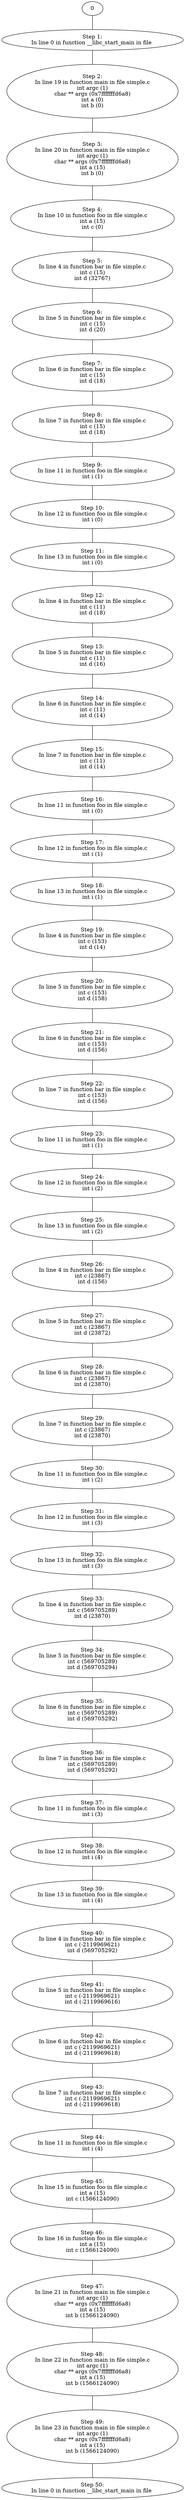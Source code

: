 strict graph  {
	"Step 1:
In line 0 in function __libc_start_main in file " -- "Step 2:
In line 19 in function main in file simple.c
int argc (1)
char ** args (0x7fffffffd6a8)
int a (0)
int b (0)";
	0 -- "Step 1:
In line 0 in function __libc_start_main in file ";
	"Step 2:
In line 19 in function main in file simple.c
int argc (1)
char ** args (0x7fffffffd6a8)
int a (0)
int b (0)" -- "Step 3:
In line 20 in function main in file simple.c
int argc (1)
char ** args (0x7fffffffd6a8)
int a (15)
int b (0)";
	"Step 3:
In line 20 in function main in file simple.c
int argc (1)
char ** args (0x7fffffffd6a8)
int a (15)
int b (0)" -- "Step 4:
In line 10 in function foo in file simple.c
int a (15)
int c (0)";
	"Step 4:
In line 10 in function foo in file simple.c
int a (15)
int c (0)" -- "Step 5:
In line 4 in function bar in file simple.c
int c (15)
int d (32767)";
	"Step 5:
In line 4 in function bar in file simple.c
int c (15)
int d (32767)" -- "Step 6:
In line 5 in function bar in file simple.c
int c (15)
int d (20)";
	"Step 6:
In line 5 in function bar in file simple.c
int c (15)
int d (20)" -- "Step 7:
In line 6 in function bar in file simple.c
int c (15)
int d (18)";
	"Step 7:
In line 6 in function bar in file simple.c
int c (15)
int d (18)" -- "Step 8:
In line 7 in function bar in file simple.c
int c (15)
int d (18)";
	"Step 8:
In line 7 in function bar in file simple.c
int c (15)
int d (18)" -- "Step 9:
In line 11 in function foo in file simple.c
int i (1)";
	"Step 9:
In line 11 in function foo in file simple.c
int i (1)" -- "Step 10:
In line 12 in function foo in file simple.c
int i (0)";
	"Step 10:
In line 12 in function foo in file simple.c
int i (0)" -- "Step 11:
In line 13 in function foo in file simple.c
int i (0)";
	"Step 11:
In line 13 in function foo in file simple.c
int i (0)" -- "Step 12:
In line 4 in function bar in file simple.c
int c (11)
int d (18)";
	"Step 12:
In line 4 in function bar in file simple.c
int c (11)
int d (18)" -- "Step 13:
In line 5 in function bar in file simple.c
int c (11)
int d (16)";
	"Step 13:
In line 5 in function bar in file simple.c
int c (11)
int d (16)" -- "Step 14:
In line 6 in function bar in file simple.c
int c (11)
int d (14)";
	"Step 14:
In line 6 in function bar in file simple.c
int c (11)
int d (14)" -- "Step 15:
In line 7 in function bar in file simple.c
int c (11)
int d (14)";
	"Step 15:
In line 7 in function bar in file simple.c
int c (11)
int d (14)" -- "Step 16:
In line 11 in function foo in file simple.c
int i (0)";
	"Step 16:
In line 11 in function foo in file simple.c
int i (0)" -- "Step 17:
In line 12 in function foo in file simple.c
int i (1)";
	"Step 17:
In line 12 in function foo in file simple.c
int i (1)" -- "Step 18:
In line 13 in function foo in file simple.c
int i (1)";
	"Step 18:
In line 13 in function foo in file simple.c
int i (1)" -- "Step 19:
In line 4 in function bar in file simple.c
int c (153)
int d (14)";
	"Step 19:
In line 4 in function bar in file simple.c
int c (153)
int d (14)" -- "Step 20:
In line 5 in function bar in file simple.c
int c (153)
int d (158)";
	"Step 20:
In line 5 in function bar in file simple.c
int c (153)
int d (158)" -- "Step 21:
In line 6 in function bar in file simple.c
int c (153)
int d (156)";
	"Step 21:
In line 6 in function bar in file simple.c
int c (153)
int d (156)" -- "Step 22:
In line 7 in function bar in file simple.c
int c (153)
int d (156)";
	"Step 22:
In line 7 in function bar in file simple.c
int c (153)
int d (156)" -- "Step 23:
In line 11 in function foo in file simple.c
int i (1)";
	"Step 23:
In line 11 in function foo in file simple.c
int i (1)" -- "Step 24:
In line 12 in function foo in file simple.c
int i (2)";
	"Step 24:
In line 12 in function foo in file simple.c
int i (2)" -- "Step 25:
In line 13 in function foo in file simple.c
int i (2)";
	"Step 25:
In line 13 in function foo in file simple.c
int i (2)" -- "Step 26:
In line 4 in function bar in file simple.c
int c (23867)
int d (156)";
	"Step 26:
In line 4 in function bar in file simple.c
int c (23867)
int d (156)" -- "Step 27:
In line 5 in function bar in file simple.c
int c (23867)
int d (23872)";
	"Step 27:
In line 5 in function bar in file simple.c
int c (23867)
int d (23872)" -- "Step 28:
In line 6 in function bar in file simple.c
int c (23867)
int d (23870)";
	"Step 28:
In line 6 in function bar in file simple.c
int c (23867)
int d (23870)" -- "Step 29:
In line 7 in function bar in file simple.c
int c (23867)
int d (23870)";
	"Step 29:
In line 7 in function bar in file simple.c
int c (23867)
int d (23870)" -- "Step 30:
In line 11 in function foo in file simple.c
int i (2)";
	"Step 30:
In line 11 in function foo in file simple.c
int i (2)" -- "Step 31:
In line 12 in function foo in file simple.c
int i (3)";
	"Step 31:
In line 12 in function foo in file simple.c
int i (3)" -- "Step 32:
In line 13 in function foo in file simple.c
int i (3)";
	"Step 32:
In line 13 in function foo in file simple.c
int i (3)" -- "Step 33:
In line 4 in function bar in file simple.c
int c (569705289)
int d (23870)";
	"Step 33:
In line 4 in function bar in file simple.c
int c (569705289)
int d (23870)" -- "Step 34:
In line 5 in function bar in file simple.c
int c (569705289)
int d (569705294)";
	"Step 34:
In line 5 in function bar in file simple.c
int c (569705289)
int d (569705294)" -- "Step 35:
In line 6 in function bar in file simple.c
int c (569705289)
int d (569705292)";
	"Step 35:
In line 6 in function bar in file simple.c
int c (569705289)
int d (569705292)" -- "Step 36:
In line 7 in function bar in file simple.c
int c (569705289)
int d (569705292)";
	"Step 36:
In line 7 in function bar in file simple.c
int c (569705289)
int d (569705292)" -- "Step 37:
In line 11 in function foo in file simple.c
int i (3)";
	"Step 37:
In line 11 in function foo in file simple.c
int i (3)" -- "Step 38:
In line 12 in function foo in file simple.c
int i (4)";
	"Step 38:
In line 12 in function foo in file simple.c
int i (4)" -- "Step 39:
In line 13 in function foo in file simple.c
int i (4)";
	"Step 39:
In line 13 in function foo in file simple.c
int i (4)" -- "Step 40:
In line 4 in function bar in file simple.c
int c (-2119969621)
int d (569705292)";
	"Step 40:
In line 4 in function bar in file simple.c
int c (-2119969621)
int d (569705292)" -- "Step 41:
In line 5 in function bar in file simple.c
int c (-2119969621)
int d (-2119969616)";
	"Step 41:
In line 5 in function bar in file simple.c
int c (-2119969621)
int d (-2119969616)" -- "Step 42:
In line 6 in function bar in file simple.c
int c (-2119969621)
int d (-2119969618)";
	"Step 42:
In line 6 in function bar in file simple.c
int c (-2119969621)
int d (-2119969618)" -- "Step 43:
In line 7 in function bar in file simple.c
int c (-2119969621)
int d (-2119969618)";
	"Step 43:
In line 7 in function bar in file simple.c
int c (-2119969621)
int d (-2119969618)" -- "Step 44:
In line 11 in function foo in file simple.c
int i (4)";
	"Step 44:
In line 11 in function foo in file simple.c
int i (4)" -- "Step 45:
In line 15 in function foo in file simple.c
int a (15)
int c (1566124090)";
	"Step 45:
In line 15 in function foo in file simple.c
int a (15)
int c (1566124090)" -- "Step 46:
In line 16 in function foo in file simple.c
int a (15)
int c (1566124090)";
	"Step 46:
In line 16 in function foo in file simple.c
int a (15)
int c (1566124090)" -- "Step 47:
In line 21 in function main in file simple.c
int argc (1)
char ** args (0x7fffffffd6a8)
int a (15)
int b (1566124090)";
	"Step 47:
In line 21 in function main in file simple.c
int argc (1)
char ** args (0x7fffffffd6a8)
int a (15)
int b (1566124090)" -- "Step 48:
In line 22 in function main in file simple.c
int argc (1)
char ** args (0x7fffffffd6a8)
int a (15)
int b (1566124090)";
	"Step 48:
In line 22 in function main in file simple.c
int argc (1)
char ** args (0x7fffffffd6a8)
int a (15)
int b (1566124090)" -- "Step 49:
In line 23 in function main in file simple.c
int argc (1)
char ** args (0x7fffffffd6a8)
int a (15)
int b (1566124090)";
	"Step 49:
In line 23 in function main in file simple.c
int argc (1)
char ** args (0x7fffffffd6a8)
int a (15)
int b (1566124090)" -- "Step 50:
In line 0 in function __libc_start_main in file ";
}
